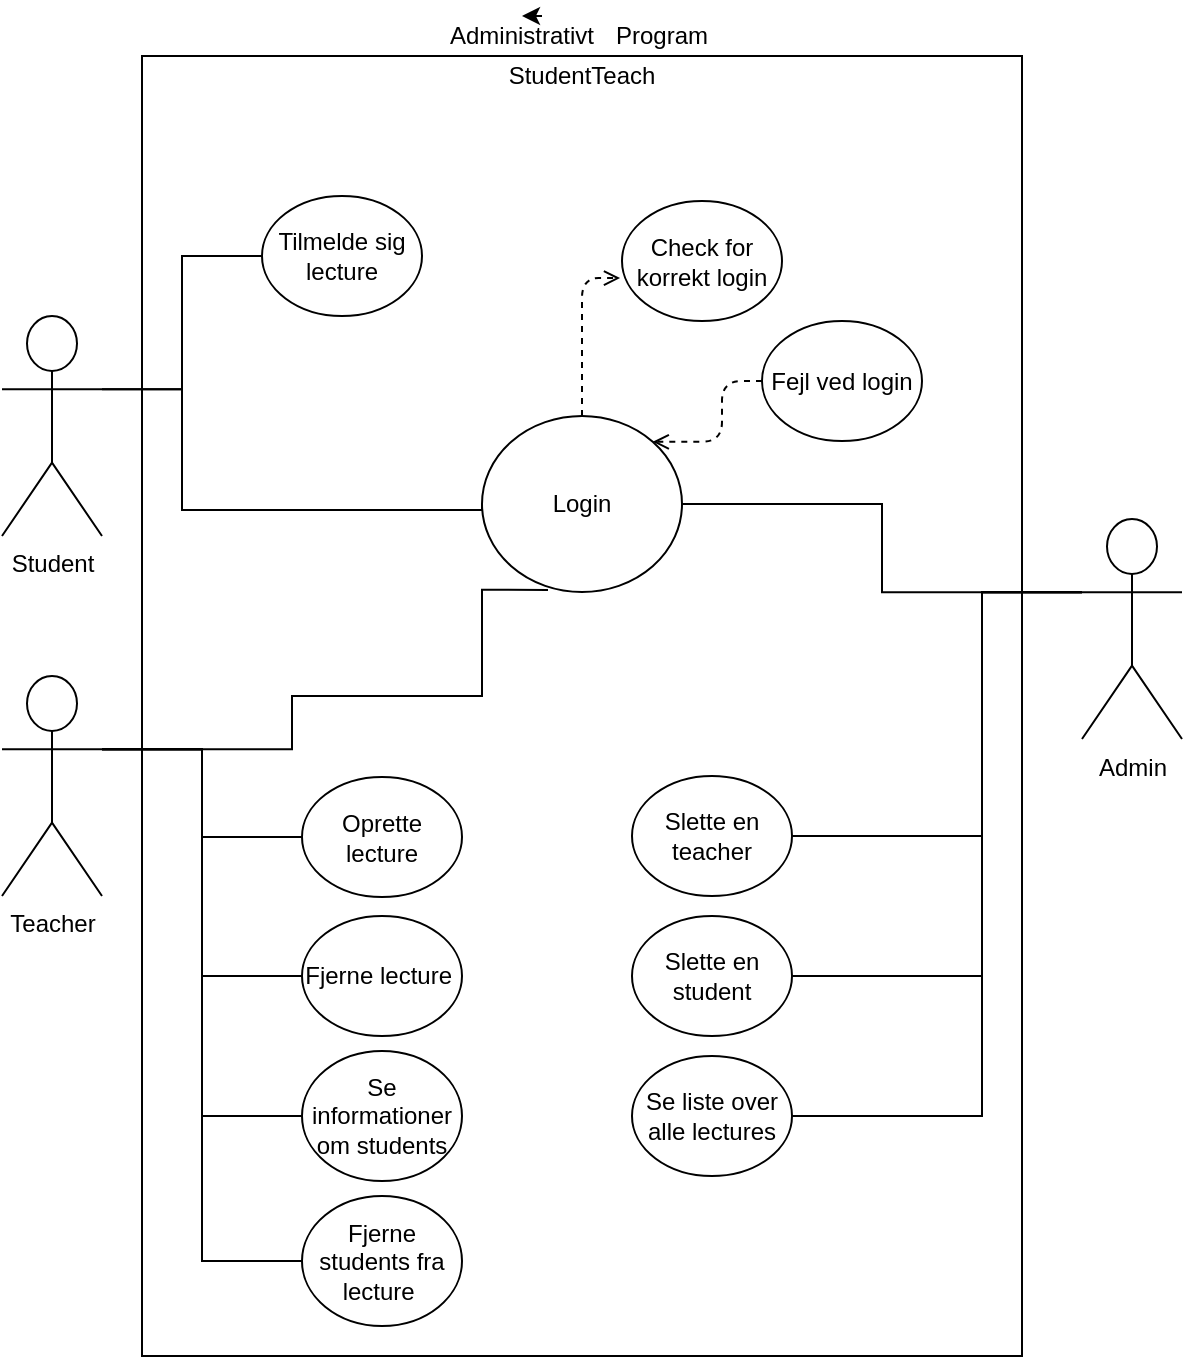 <mxfile version="12.2.0" type="github" pages="1"><diagram id="naz7NzOcKD-QqL_7P5jK" name="Page-1"><mxGraphModel dx="932" dy="648" grid="1" gridSize="10" guides="1" tooltips="1" connect="1" arrows="1" fold="1" page="1" pageScale="1" pageWidth="850" pageHeight="1100" math="0" shadow="0"><root><mxCell id="0"/><mxCell id="1" parent="0"/><mxCell id="hdsZDOFmJW38S7iMikZD-3" value="" style="rounded=0;whiteSpace=wrap;html=1;" vertex="1" parent="1"><mxGeometry x="180" y="90" width="440" height="650" as="geometry"/></mxCell><mxCell id="hdsZDOFmJW38S7iMikZD-5" value="Administrativt" style="text;html=1;strokeColor=none;fillColor=none;align=center;verticalAlign=middle;whiteSpace=wrap;rounded=0;" vertex="1" parent="1"><mxGeometry x="350" y="70" width="40" height="20" as="geometry"/></mxCell><mxCell id="hdsZDOFmJW38S7iMikZD-6" value="Program" style="text;html=1;strokeColor=none;fillColor=none;align=center;verticalAlign=middle;whiteSpace=wrap;rounded=0;" vertex="1" parent="1"><mxGeometry x="420" y="70" width="40" height="20" as="geometry"/></mxCell><mxCell id="hdsZDOFmJW38S7iMikZD-7" value="StudentTeach" style="text;html=1;strokeColor=none;fillColor=none;align=center;verticalAlign=middle;whiteSpace=wrap;rounded=0;" vertex="1" parent="1"><mxGeometry x="380" y="90" width="40" height="20" as="geometry"/></mxCell><mxCell id="hdsZDOFmJW38S7iMikZD-8" style="edgeStyle=orthogonalEdgeStyle;rounded=0;orthogonalLoop=1;jettySize=auto;html=1;exitX=0.75;exitY=0;exitDx=0;exitDy=0;entryX=0.5;entryY=0;entryDx=0;entryDy=0;" edge="1" parent="1" source="hdsZDOFmJW38S7iMikZD-5" target="hdsZDOFmJW38S7iMikZD-5"><mxGeometry relative="1" as="geometry"/></mxCell><mxCell id="hdsZDOFmJW38S7iMikZD-31" style="edgeStyle=orthogonalEdgeStyle;rounded=0;orthogonalLoop=1;jettySize=auto;html=1;exitX=1;exitY=0.333;exitDx=0;exitDy=0;exitPerimeter=0;endArrow=none;endFill=0;entryX=0;entryY=0.5;entryDx=0;entryDy=0;" edge="1" parent="1" source="hdsZDOFmJW38S7iMikZD-9" target="hdsZDOFmJW38S7iMikZD-16"><mxGeometry relative="1" as="geometry"><Array as="points"><mxPoint x="200" y="257"/><mxPoint x="200" y="317"/></Array></mxGeometry></mxCell><mxCell id="hdsZDOFmJW38S7iMikZD-36" style="edgeStyle=orthogonalEdgeStyle;rounded=0;orthogonalLoop=1;jettySize=auto;html=1;exitX=1;exitY=0.333;exitDx=0;exitDy=0;exitPerimeter=0;entryX=0;entryY=0.5;entryDx=0;entryDy=0;endArrow=none;endFill=0;" edge="1" parent="1" source="hdsZDOFmJW38S7iMikZD-9" target="hdsZDOFmJW38S7iMikZD-17"><mxGeometry relative="1" as="geometry"/></mxCell><mxCell id="hdsZDOFmJW38S7iMikZD-9" value="Student" style="shape=umlActor;verticalLabelPosition=bottom;labelBackgroundColor=#ffffff;verticalAlign=top;html=1;outlineConnect=0;" vertex="1" parent="1"><mxGeometry x="110" y="220" width="50" height="110" as="geometry"/></mxCell><mxCell id="hdsZDOFmJW38S7iMikZD-32" style="edgeStyle=orthogonalEdgeStyle;rounded=0;orthogonalLoop=1;jettySize=auto;html=1;exitX=1;exitY=0.333;exitDx=0;exitDy=0;exitPerimeter=0;entryX=0.33;entryY=0.988;entryDx=0;entryDy=0;endArrow=none;endFill=0;entryPerimeter=0;" edge="1" parent="1" source="hdsZDOFmJW38S7iMikZD-10" target="hdsZDOFmJW38S7iMikZD-16"><mxGeometry relative="1" as="geometry"><Array as="points"><mxPoint x="255" y="437"/><mxPoint x="255" y="410"/><mxPoint x="350" y="410"/><mxPoint x="350" y="357"/></Array></mxGeometry></mxCell><mxCell id="hdsZDOFmJW38S7iMikZD-41" style="edgeStyle=orthogonalEdgeStyle;rounded=0;orthogonalLoop=1;jettySize=auto;html=1;exitX=1;exitY=0.333;exitDx=0;exitDy=0;exitPerimeter=0;entryX=0;entryY=0.5;entryDx=0;entryDy=0;endArrow=none;endFill=0;" edge="1" parent="1" source="hdsZDOFmJW38S7iMikZD-10" target="hdsZDOFmJW38S7iMikZD-19"><mxGeometry relative="1" as="geometry"/></mxCell><mxCell id="hdsZDOFmJW38S7iMikZD-42" style="edgeStyle=orthogonalEdgeStyle;rounded=0;orthogonalLoop=1;jettySize=auto;html=1;exitX=1;exitY=0.333;exitDx=0;exitDy=0;exitPerimeter=0;entryX=0;entryY=0.5;entryDx=0;entryDy=0;endArrow=none;endFill=0;" edge="1" parent="1" source="hdsZDOFmJW38S7iMikZD-10" target="hdsZDOFmJW38S7iMikZD-20"><mxGeometry relative="1" as="geometry"/></mxCell><mxCell id="hdsZDOFmJW38S7iMikZD-43" style="edgeStyle=orthogonalEdgeStyle;rounded=0;orthogonalLoop=1;jettySize=auto;html=1;exitX=1;exitY=0.333;exitDx=0;exitDy=0;exitPerimeter=0;entryX=0;entryY=0.5;entryDx=0;entryDy=0;endArrow=none;endFill=0;" edge="1" parent="1" source="hdsZDOFmJW38S7iMikZD-10" target="hdsZDOFmJW38S7iMikZD-23"><mxGeometry relative="1" as="geometry"/></mxCell><mxCell id="hdsZDOFmJW38S7iMikZD-44" style="edgeStyle=orthogonalEdgeStyle;rounded=0;orthogonalLoop=1;jettySize=auto;html=1;exitX=1;exitY=0.333;exitDx=0;exitDy=0;exitPerimeter=0;entryX=0;entryY=0.5;entryDx=0;entryDy=0;endArrow=none;endFill=0;" edge="1" parent="1" source="hdsZDOFmJW38S7iMikZD-10" target="hdsZDOFmJW38S7iMikZD-22"><mxGeometry relative="1" as="geometry"/></mxCell><mxCell id="hdsZDOFmJW38S7iMikZD-10" value="Teacher" style="shape=umlActor;verticalLabelPosition=bottom;labelBackgroundColor=#ffffff;verticalAlign=top;html=1;outlineConnect=0;" vertex="1" parent="1"><mxGeometry x="110" y="400" width="50" height="110" as="geometry"/></mxCell><mxCell id="hdsZDOFmJW38S7iMikZD-33" style="edgeStyle=orthogonalEdgeStyle;rounded=0;orthogonalLoop=1;jettySize=auto;html=1;exitX=0;exitY=0.333;exitDx=0;exitDy=0;exitPerimeter=0;entryX=1;entryY=0.5;entryDx=0;entryDy=0;endArrow=none;endFill=0;" edge="1" parent="1" source="hdsZDOFmJW38S7iMikZD-11" target="hdsZDOFmJW38S7iMikZD-16"><mxGeometry relative="1" as="geometry"/></mxCell><mxCell id="hdsZDOFmJW38S7iMikZD-37" style="edgeStyle=orthogonalEdgeStyle;rounded=0;orthogonalLoop=1;jettySize=auto;html=1;exitX=0;exitY=0.333;exitDx=0;exitDy=0;exitPerimeter=0;entryX=1;entryY=0.5;entryDx=0;entryDy=0;endArrow=none;endFill=0;" edge="1" parent="1" source="hdsZDOFmJW38S7iMikZD-11" target="hdsZDOFmJW38S7iMikZD-21"><mxGeometry relative="1" as="geometry"><Array as="points"><mxPoint x="600" y="358"/><mxPoint x="600" y="480"/></Array></mxGeometry></mxCell><mxCell id="hdsZDOFmJW38S7iMikZD-38" style="edgeStyle=orthogonalEdgeStyle;rounded=0;orthogonalLoop=1;jettySize=auto;html=1;exitX=0;exitY=0.333;exitDx=0;exitDy=0;exitPerimeter=0;entryX=1;entryY=0.5;entryDx=0;entryDy=0;endArrow=none;endFill=0;" edge="1" parent="1" source="hdsZDOFmJW38S7iMikZD-11" target="hdsZDOFmJW38S7iMikZD-24"><mxGeometry relative="1" as="geometry"><Array as="points"><mxPoint x="600" y="358"/><mxPoint x="600" y="550"/></Array></mxGeometry></mxCell><mxCell id="hdsZDOFmJW38S7iMikZD-39" style="edgeStyle=orthogonalEdgeStyle;rounded=0;orthogonalLoop=1;jettySize=auto;html=1;exitX=0;exitY=0.333;exitDx=0;exitDy=0;exitPerimeter=0;entryX=1;entryY=0.5;entryDx=0;entryDy=0;endArrow=none;endFill=0;" edge="1" parent="1" source="hdsZDOFmJW38S7iMikZD-11" target="hdsZDOFmJW38S7iMikZD-25"><mxGeometry relative="1" as="geometry"><Array as="points"><mxPoint x="600" y="358"/><mxPoint x="600" y="620"/></Array></mxGeometry></mxCell><mxCell id="hdsZDOFmJW38S7iMikZD-11" value="Admin" style="shape=umlActor;verticalLabelPosition=bottom;labelBackgroundColor=#ffffff;verticalAlign=top;html=1;outlineConnect=0;" vertex="1" parent="1"><mxGeometry x="650" y="321.5" width="50" height="110" as="geometry"/></mxCell><mxCell id="hdsZDOFmJW38S7iMikZD-49" style="edgeStyle=orthogonalEdgeStyle;orthogonalLoop=1;jettySize=auto;html=1;exitX=0.5;exitY=0;exitDx=0;exitDy=0;entryX=-0.012;entryY=0.642;entryDx=0;entryDy=0;entryPerimeter=0;endArrow=open;endFill=0;strokeColor=#000000;rounded=1;dashed=1;" edge="1" parent="1" source="hdsZDOFmJW38S7iMikZD-16" target="hdsZDOFmJW38S7iMikZD-45"><mxGeometry relative="1" as="geometry"/></mxCell><mxCell id="hdsZDOFmJW38S7iMikZD-16" value="Login" style="ellipse;whiteSpace=wrap;html=1;" vertex="1" parent="1"><mxGeometry x="350" y="270" width="100" height="88" as="geometry"/></mxCell><mxCell id="hdsZDOFmJW38S7iMikZD-17" value="Tilmelde sig lecture" style="ellipse;whiteSpace=wrap;html=1;" vertex="1" parent="1"><mxGeometry x="240" y="160" width="80" height="60" as="geometry"/></mxCell><mxCell id="hdsZDOFmJW38S7iMikZD-19" value="Oprette lecture" style="ellipse;whiteSpace=wrap;html=1;" vertex="1" parent="1"><mxGeometry x="260" y="450.5" width="80" height="60" as="geometry"/></mxCell><mxCell id="hdsZDOFmJW38S7iMikZD-20" value="Fjerne lecture&amp;nbsp;" style="ellipse;whiteSpace=wrap;html=1;" vertex="1" parent="1"><mxGeometry x="260" y="520" width="80" height="60" as="geometry"/></mxCell><mxCell id="hdsZDOFmJW38S7iMikZD-21" value="Slette en teacher&lt;br&gt;" style="ellipse;whiteSpace=wrap;html=1;" vertex="1" parent="1"><mxGeometry x="425" y="450" width="80" height="60" as="geometry"/></mxCell><mxCell id="hdsZDOFmJW38S7iMikZD-22" value="Fjerne students fra lecture&amp;nbsp;" style="ellipse;whiteSpace=wrap;html=1;" vertex="1" parent="1"><mxGeometry x="260" y="660" width="80" height="65" as="geometry"/></mxCell><mxCell id="hdsZDOFmJW38S7iMikZD-23" value="Se informationer om students" style="ellipse;whiteSpace=wrap;html=1;" vertex="1" parent="1"><mxGeometry x="260" y="587.5" width="80" height="65" as="geometry"/></mxCell><mxCell id="hdsZDOFmJW38S7iMikZD-24" value="Slette en student&lt;br&gt;" style="ellipse;whiteSpace=wrap;html=1;" vertex="1" parent="1"><mxGeometry x="425" y="520" width="80" height="60" as="geometry"/></mxCell><mxCell id="hdsZDOFmJW38S7iMikZD-25" value="Se liste over alle lectures" style="ellipse;whiteSpace=wrap;html=1;" vertex="1" parent="1"><mxGeometry x="425" y="590" width="80" height="60" as="geometry"/></mxCell><mxCell id="hdsZDOFmJW38S7iMikZD-45" value="Check for korrekt login" style="ellipse;whiteSpace=wrap;html=1;" vertex="1" parent="1"><mxGeometry x="420" y="162.5" width="80" height="60" as="geometry"/></mxCell><mxCell id="hdsZDOFmJW38S7iMikZD-50" style="edgeStyle=orthogonalEdgeStyle;rounded=1;orthogonalLoop=1;jettySize=auto;html=1;exitX=0;exitY=0.5;exitDx=0;exitDy=0;entryX=1;entryY=0;entryDx=0;entryDy=0;dashed=1;endArrow=open;endFill=0;strokeColor=#000000;" edge="1" parent="1" source="hdsZDOFmJW38S7iMikZD-46" target="hdsZDOFmJW38S7iMikZD-16"><mxGeometry relative="1" as="geometry"/></mxCell><mxCell id="hdsZDOFmJW38S7iMikZD-46" value="Fejl ved login" style="ellipse;whiteSpace=wrap;html=1;" vertex="1" parent="1"><mxGeometry x="490" y="222.5" width="80" height="60" as="geometry"/></mxCell></root></mxGraphModel></diagram></mxfile>